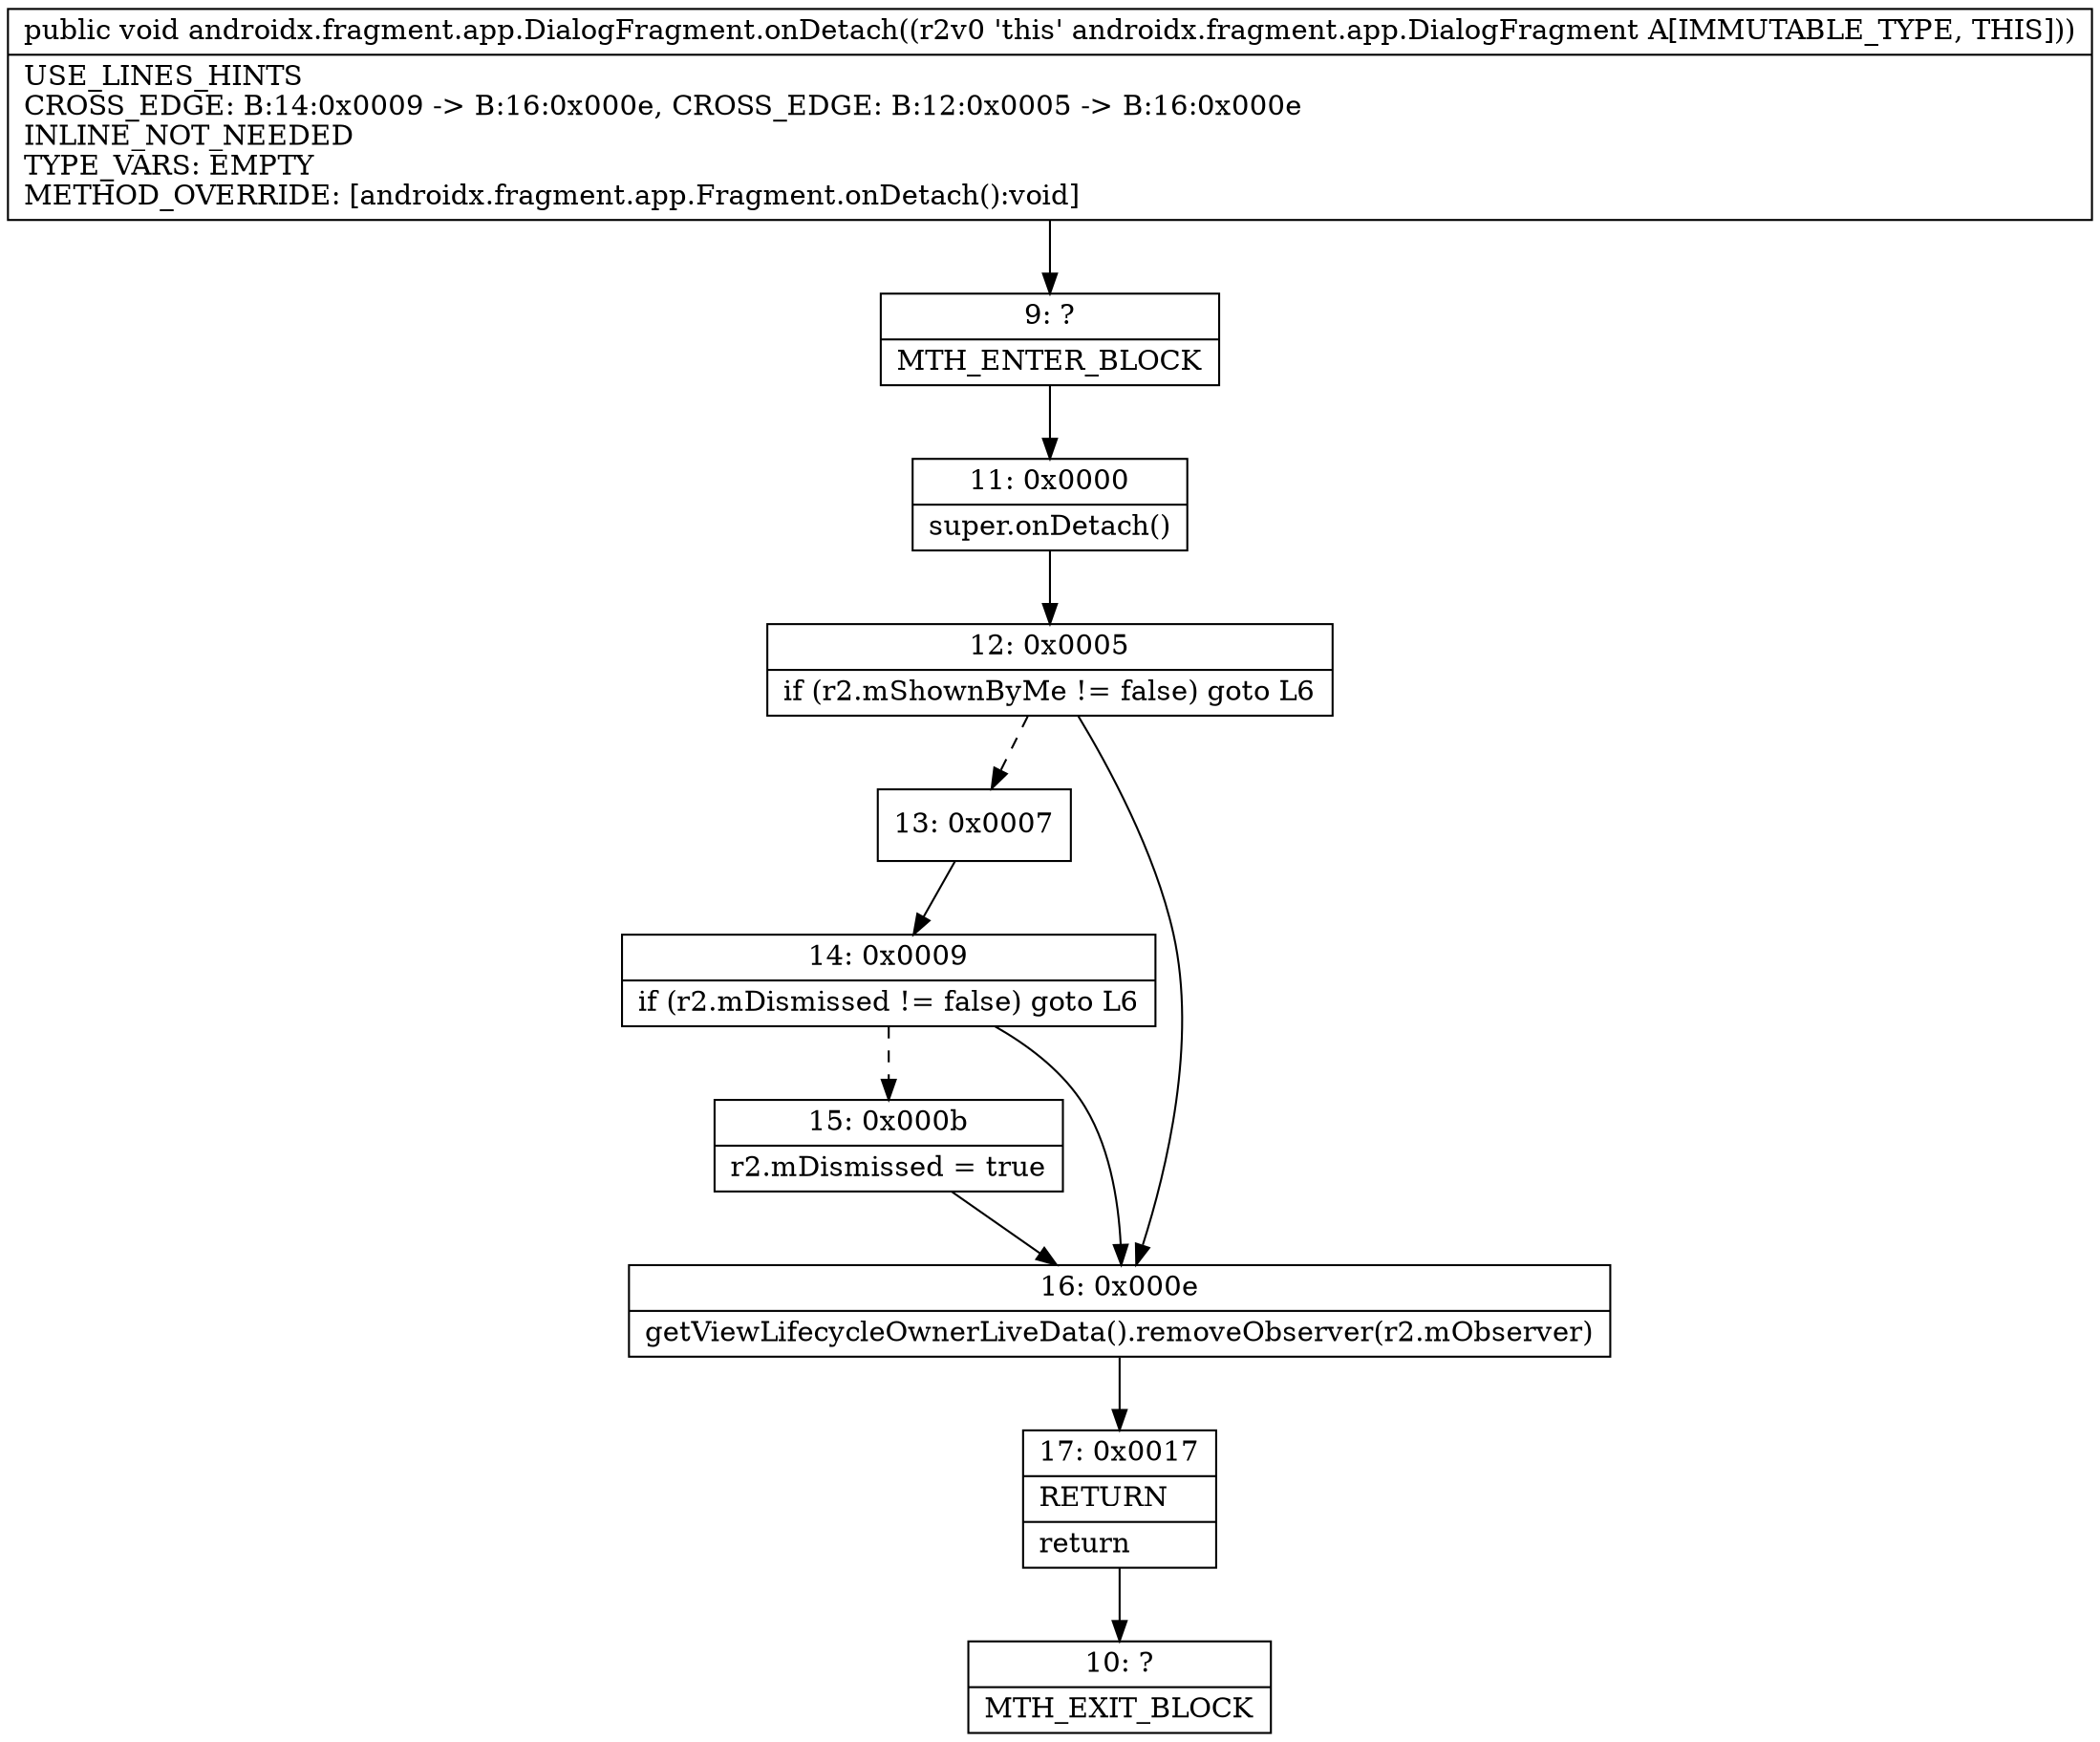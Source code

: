 digraph "CFG forandroidx.fragment.app.DialogFragment.onDetach()V" {
Node_9 [shape=record,label="{9\:\ ?|MTH_ENTER_BLOCK\l}"];
Node_11 [shape=record,label="{11\:\ 0x0000|super.onDetach()\l}"];
Node_12 [shape=record,label="{12\:\ 0x0005|if (r2.mShownByMe != false) goto L6\l}"];
Node_13 [shape=record,label="{13\:\ 0x0007}"];
Node_14 [shape=record,label="{14\:\ 0x0009|if (r2.mDismissed != false) goto L6\l}"];
Node_15 [shape=record,label="{15\:\ 0x000b|r2.mDismissed = true\l}"];
Node_16 [shape=record,label="{16\:\ 0x000e|getViewLifecycleOwnerLiveData().removeObserver(r2.mObserver)\l}"];
Node_17 [shape=record,label="{17\:\ 0x0017|RETURN\l|return\l}"];
Node_10 [shape=record,label="{10\:\ ?|MTH_EXIT_BLOCK\l}"];
MethodNode[shape=record,label="{public void androidx.fragment.app.DialogFragment.onDetach((r2v0 'this' androidx.fragment.app.DialogFragment A[IMMUTABLE_TYPE, THIS]))  | USE_LINES_HINTS\lCROSS_EDGE: B:14:0x0009 \-\> B:16:0x000e, CROSS_EDGE: B:12:0x0005 \-\> B:16:0x000e\lINLINE_NOT_NEEDED\lTYPE_VARS: EMPTY\lMETHOD_OVERRIDE: [androidx.fragment.app.Fragment.onDetach():void]\l}"];
MethodNode -> Node_9;Node_9 -> Node_11;
Node_11 -> Node_12;
Node_12 -> Node_13[style=dashed];
Node_12 -> Node_16;
Node_13 -> Node_14;
Node_14 -> Node_15[style=dashed];
Node_14 -> Node_16;
Node_15 -> Node_16;
Node_16 -> Node_17;
Node_17 -> Node_10;
}

